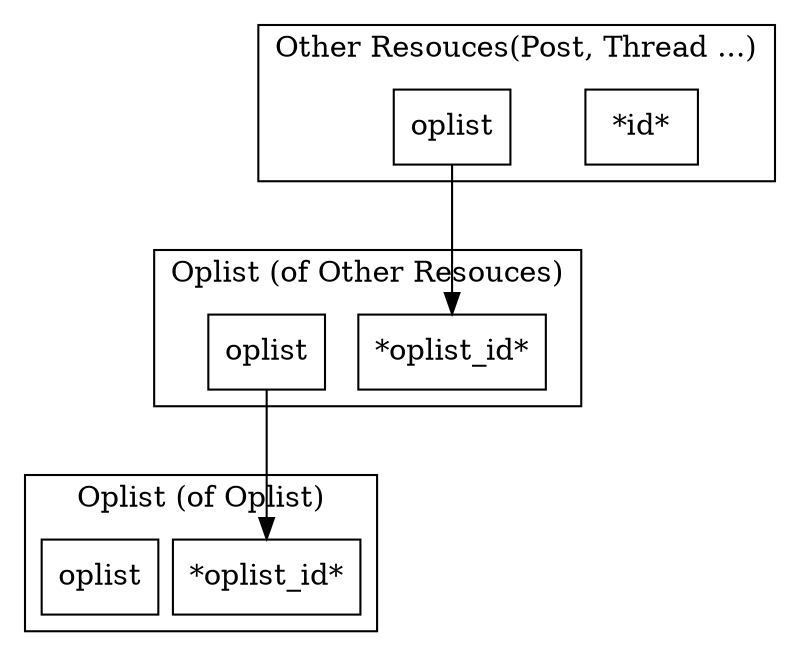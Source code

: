 #dot
strict digraph g {
	node [ shape = box ];
	nodesep = 0.1;
	ranksep = 1;

	subgraph cluster_oplist_1 {
		label = "Oplist (of Oplist)";
		node_a_oplist_oplist_id           [ label = "*oplist_id*" ];
		node_a_oplist_oplist              [ label = "oplist" ];
	}

	subgraph cluster_oplist_2 {
		label = "Oplist (of Other Resouces)";
		node_a_oplist_oplist_id_2         [ label = "*oplist_id*" ];
		node_a_oplist_oplist_2            [ label = "oplist" ];
	}

	subgraph cluster_oplist_res {
		label = "Other Resouces(Post, Thread ...)";
		node_a_res_resid               [ label = "*id*" ];
		node_a_res_oplist              [ label = "oplist" ];
	}

	node_a_oplist_oplist_2 -> node_a_oplist_oplist_id;
	node_a_res_oplist -> node_a_oplist_oplist_id_2;
}
